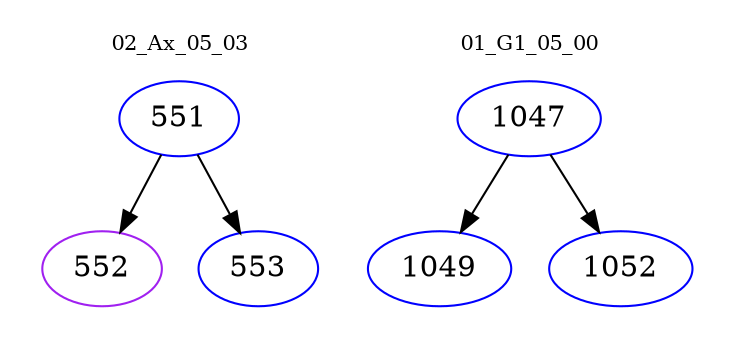 digraph{
subgraph cluster_0 {
color = white
label = "02_Ax_05_03";
fontsize=10;
T0_551 [label="551", color="blue"]
T0_551 -> T0_552 [color="black"]
T0_552 [label="552", color="purple"]
T0_551 -> T0_553 [color="black"]
T0_553 [label="553", color="blue"]
}
subgraph cluster_1 {
color = white
label = "01_G1_05_00";
fontsize=10;
T1_1047 [label="1047", color="blue"]
T1_1047 -> T1_1049 [color="black"]
T1_1049 [label="1049", color="blue"]
T1_1047 -> T1_1052 [color="black"]
T1_1052 [label="1052", color="blue"]
}
}

